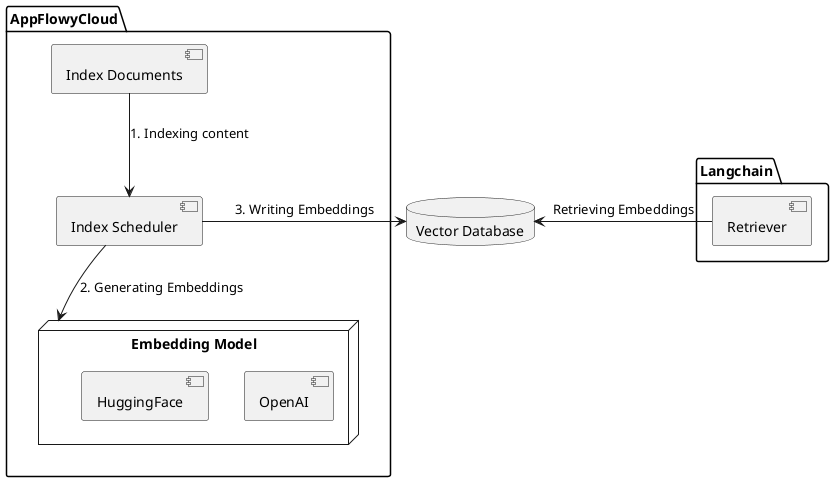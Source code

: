 @startuml
'left to right direction

package "AppFlowyCloud" {
    [Index Scheduler] as IndexS
    [Index Documents] as IndexD
    node "Embedding Model" {
        [OpenAI]
        [HuggingFace]
    }
}

database "Vector Database" as vDB

package "Langchain"  {
    [Retriever] as retriever
}

IndexD --> IndexS: 1. Indexing content
IndexS --> "Embedding Model": 2. Generating Embeddings
IndexS -r-> vDB: 3. Writing Embeddings
retriever -r-> vDB: Retrieving Embeddings
@enduml

@startuml
actor User
participant "AppFlowyCloud" as App
participant "Langchain" as Langchain

User -> App: 1. HTTP Request
App -> Langchain: 2. gRPC
Langchain -> App: 3. gRPC
App -> User: 4. HTTP Response
@enduml
